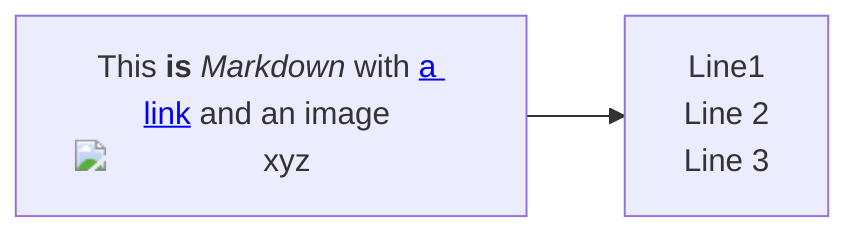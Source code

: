 flowchart LR
    markdown["`This **is** _Markdown_ with <a href="https://waritschlager.de">a link</a> and an image <img alt="xyz" src="https://iconscout.com/ms-icon-310x310.png" width="30" />`"]
    newLines["`Line1
    Line 2
    Line 3`"]
    markdown --> newLines